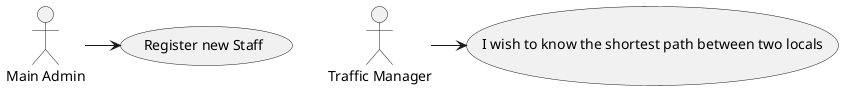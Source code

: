 @startuml
'https://plantuml.com/class-diagram

:Main Admin: as Admin
:Traffic Manager: as TrafficManager

Admin -> (Register new Staff)
TrafficManager -> (I wish to know the shortest path between two locals)
@enduml